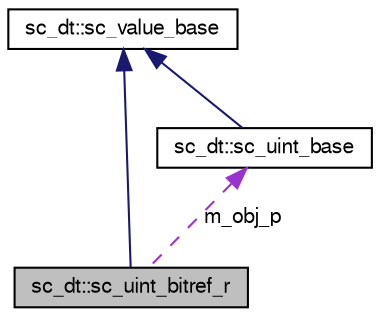 digraph G
{
  edge [fontname="FreeSans",fontsize="10",labelfontname="FreeSans",labelfontsize="10"];
  node [fontname="FreeSans",fontsize="10",shape=record];
  Node1 [label="sc_dt::sc_uint_bitref_r",height=0.2,width=0.4,color="black", fillcolor="grey75", style="filled" fontcolor="black"];
  Node2 -> Node1 [dir=back,color="midnightblue",fontsize="10",style="solid",fontname="FreeSans"];
  Node2 [label="sc_dt::sc_value_base",height=0.2,width=0.4,color="black", fillcolor="white", style="filled",URL="$a00238.html"];
  Node3 -> Node1 [dir=back,color="darkorchid3",fontsize="10",style="dashed",label="m_obj_p",fontname="FreeSans"];
  Node3 [label="sc_dt::sc_uint_base",height=0.2,width=0.4,color="black", fillcolor="white", style="filled",URL="$a00226.html"];
  Node2 -> Node3 [dir=back,color="midnightblue",fontsize="10",style="solid",fontname="FreeSans"];
}
